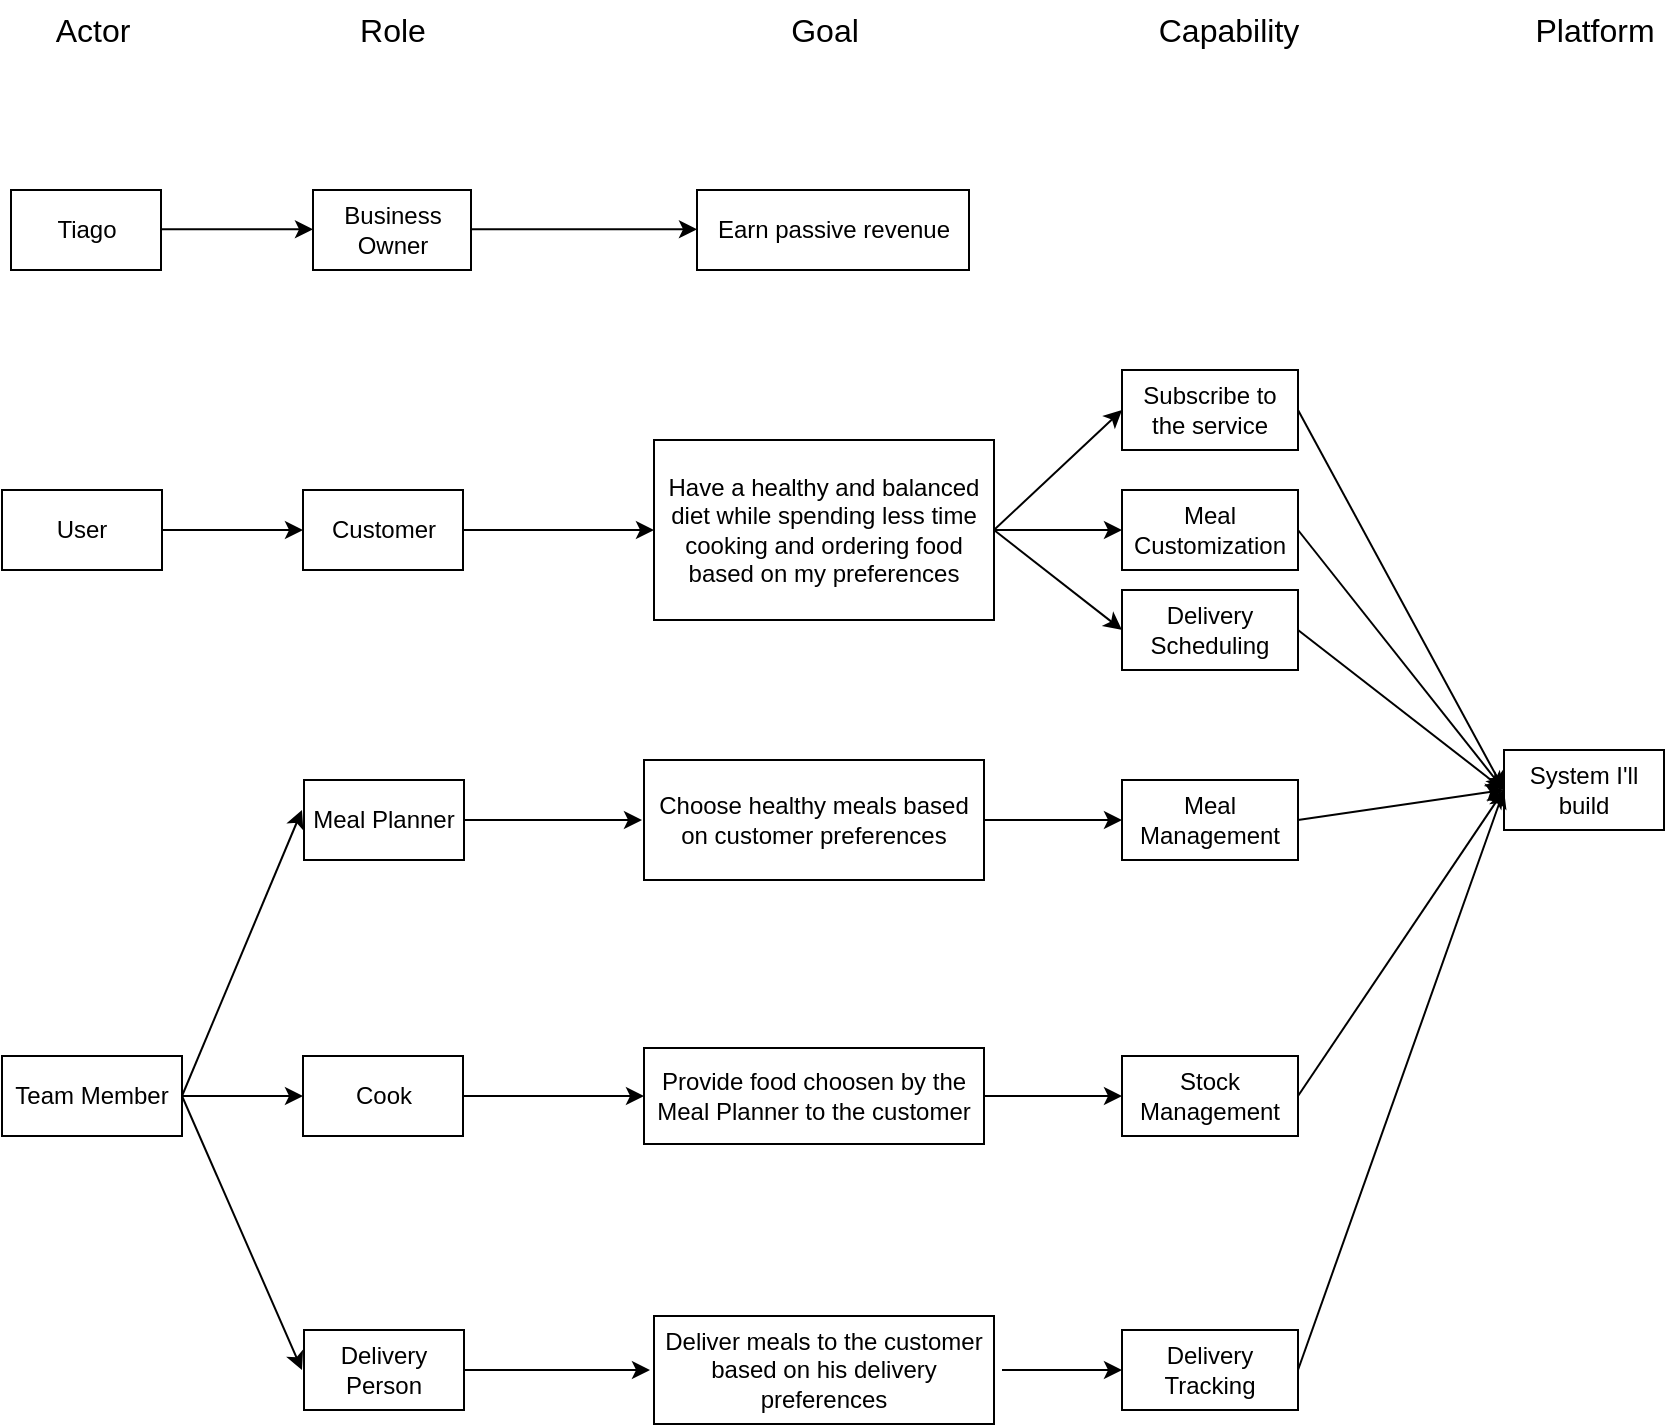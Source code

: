 <mxfile>
    <diagram id="5wb9LsfjwtE61m4QXlUO" name="Page-1">
        <mxGraphModel dx="637" dy="769" grid="1" gridSize="10" guides="1" tooltips="1" connect="1" arrows="1" fold="1" page="1" pageScale="1" pageWidth="3300" pageHeight="4681" math="0" shadow="0">
            <root>
                <mxCell id="0"/>
                <mxCell id="1" parent="0"/>
                <mxCell id="3" value="&lt;font style=&quot;font-size: 16px;&quot;&gt;Actor&lt;/font&gt;" style="text;html=1;align=center;verticalAlign=middle;resizable=0;points=[];autosize=1;strokeColor=none;fillColor=none;" parent="1" vertex="1">
                    <mxGeometry x="124.5" y="110" width="60" height="30" as="geometry"/>
                </mxCell>
                <mxCell id="5" value="&lt;font style=&quot;font-size: 16px;&quot;&gt;Role&lt;/font&gt;" style="text;html=1;align=center;verticalAlign=middle;resizable=0;points=[];autosize=1;strokeColor=none;fillColor=none;" parent="1" vertex="1">
                    <mxGeometry x="275" y="110" width="60" height="30" as="geometry"/>
                </mxCell>
                <mxCell id="6" value="&lt;font style=&quot;font-size: 16px;&quot;&gt;Goal&lt;/font&gt;" style="text;html=1;align=center;verticalAlign=middle;resizable=0;points=[];autosize=1;strokeColor=none;fillColor=none;" parent="1" vertex="1">
                    <mxGeometry x="490.5" y="110" width="60" height="30" as="geometry"/>
                </mxCell>
                <mxCell id="7" value="&lt;span style=&quot;font-size: 16px;&quot;&gt;Capability&lt;/span&gt;" style="text;html=1;align=center;verticalAlign=middle;resizable=0;points=[];autosize=1;strokeColor=none;fillColor=none;" parent="1" vertex="1">
                    <mxGeometry x="677.5" y="110" width="90" height="30" as="geometry"/>
                </mxCell>
                <mxCell id="8" value="&lt;font style=&quot;font-size: 16px;&quot;&gt;Platform&lt;/font&gt;" style="text;html=1;align=center;verticalAlign=middle;resizable=0;points=[];autosize=1;strokeColor=none;fillColor=none;" parent="1" vertex="1">
                    <mxGeometry x="865.5" y="110" width="80" height="30" as="geometry"/>
                </mxCell>
                <mxCell id="13" value="" style="edgeStyle=none;html=1;fontSize=16;" parent="1" edge="1">
                    <mxGeometry relative="1" as="geometry">
                        <mxPoint x="189.5" y="224.63" as="sourcePoint"/>
                        <mxPoint x="265.5" y="224.63" as="targetPoint"/>
                    </mxGeometry>
                </mxCell>
                <mxCell id="9" value="Tiago" style="whiteSpace=wrap;html=1;" parent="1" vertex="1">
                    <mxGeometry x="114.5" y="205" width="75" height="40" as="geometry"/>
                </mxCell>
                <mxCell id="16" value="" style="edgeStyle=none;html=1;fontSize=16;entryX=0;entryY=0.5;entryDx=0;entryDy=0;" parent="1" source="10" target="15" edge="1">
                    <mxGeometry relative="1" as="geometry">
                        <mxPoint x="240" y="375" as="targetPoint"/>
                    </mxGeometry>
                </mxCell>
                <mxCell id="10" value="User" style="whiteSpace=wrap;html=1;" parent="1" vertex="1">
                    <mxGeometry x="110" y="355" width="80" height="40" as="geometry"/>
                </mxCell>
                <mxCell id="56" value="" style="edgeStyle=none;html=1;" parent="1" edge="1">
                    <mxGeometry relative="1" as="geometry">
                        <mxPoint x="344.5" y="224.63" as="sourcePoint"/>
                        <mxPoint x="457.5" y="224.63" as="targetPoint"/>
                    </mxGeometry>
                </mxCell>
                <mxCell id="12" value="Business Owner" style="whiteSpace=wrap;html=1;" parent="1" vertex="1">
                    <mxGeometry x="265.5" y="205" width="79" height="40" as="geometry"/>
                </mxCell>
                <mxCell id="21" value="" style="edgeStyle=none;html=1;entryX=0;entryY=0.5;entryDx=0;entryDy=0;" parent="1" source="15" target="44" edge="1">
                    <mxGeometry relative="1" as="geometry">
                        <mxPoint x="433" y="375" as="targetPoint"/>
                    </mxGeometry>
                </mxCell>
                <mxCell id="15" value="Customer" style="whiteSpace=wrap;html=1;" parent="1" vertex="1">
                    <mxGeometry x="260.5" y="355" width="80" height="40" as="geometry"/>
                </mxCell>
                <mxCell id="18" value="System I'll build" style="whiteSpace=wrap;html=1;" parent="1" vertex="1">
                    <mxGeometry x="861" y="485" width="80" height="40" as="geometry"/>
                </mxCell>
                <mxCell id="33" style="edgeStyle=none;html=1;entryX=0;entryY=0.5;entryDx=0;entryDy=0;exitX=1;exitY=0.5;exitDx=0;exitDy=0;" parent="1" source="44" target="22" edge="1">
                    <mxGeometry relative="1" as="geometry">
                        <mxPoint x="600" y="364.121" as="sourcePoint"/>
                    </mxGeometry>
                </mxCell>
                <mxCell id="34" style="edgeStyle=none;html=1;entryX=0;entryY=0.5;entryDx=0;entryDy=0;exitX=1;exitY=0.5;exitDx=0;exitDy=0;" parent="1" source="44" target="23" edge="1">
                    <mxGeometry relative="1" as="geometry">
                        <mxPoint x="600" y="391.319" as="sourcePoint"/>
                    </mxGeometry>
                </mxCell>
                <mxCell id="59" style="edgeStyle=none;html=1;exitX=1;exitY=0.5;exitDx=0;exitDy=0;entryX=0;entryY=0.5;entryDx=0;entryDy=0;" parent="1" source="22" target="18" edge="1">
                    <mxGeometry relative="1" as="geometry"/>
                </mxCell>
                <mxCell id="22" value="Meal Customization" style="whiteSpace=wrap;html=1;" parent="1" vertex="1">
                    <mxGeometry x="670" y="355" width="88" height="40" as="geometry"/>
                </mxCell>
                <mxCell id="63" style="edgeStyle=none;html=1;exitX=1;exitY=0.5;exitDx=0;exitDy=0;entryX=0;entryY=0.5;entryDx=0;entryDy=0;" parent="1" source="23" target="18" edge="1">
                    <mxGeometry relative="1" as="geometry"/>
                </mxCell>
                <mxCell id="23" value="Delivery Scheduling" style="whiteSpace=wrap;html=1;" parent="1" vertex="1">
                    <mxGeometry x="670" y="405" width="88" height="40" as="geometry"/>
                </mxCell>
                <mxCell id="31" value="" style="edgeStyle=none;html=1;" parent="1" source="26" edge="1">
                    <mxGeometry relative="1" as="geometry">
                        <mxPoint x="434" y="795" as="targetPoint"/>
                    </mxGeometry>
                </mxCell>
                <mxCell id="26" value="Delivery Person" style="whiteSpace=wrap;html=1;" parent="1" vertex="1">
                    <mxGeometry x="261" y="775" width="80" height="40" as="geometry"/>
                </mxCell>
                <mxCell id="29" value="" style="edgeStyle=none;html=1;" parent="1" source="27" edge="1">
                    <mxGeometry relative="1" as="geometry">
                        <mxPoint x="430" y="520" as="targetPoint"/>
                    </mxGeometry>
                </mxCell>
                <mxCell id="27" value="Meal Planner" style="whiteSpace=wrap;html=1;" parent="1" vertex="1">
                    <mxGeometry x="261" y="500" width="80" height="40" as="geometry"/>
                </mxCell>
                <mxCell id="40" value="" style="edgeStyle=none;html=1;" parent="1" target="39" edge="1">
                    <mxGeometry relative="1" as="geometry">
                        <mxPoint x="599.5" y="520" as="sourcePoint"/>
                    </mxGeometry>
                </mxCell>
                <mxCell id="35" value="" style="edgeStyle=none;html=1;" parent="1" target="32" edge="1">
                    <mxGeometry relative="1" as="geometry">
                        <mxPoint x="610" y="795" as="sourcePoint"/>
                    </mxGeometry>
                </mxCell>
                <mxCell id="62" style="edgeStyle=none;html=1;exitX=1;exitY=0.5;exitDx=0;exitDy=0;entryX=0;entryY=0.5;entryDx=0;entryDy=0;" parent="1" source="32" target="18" edge="1">
                    <mxGeometry relative="1" as="geometry"/>
                </mxCell>
                <mxCell id="32" value="Delivery Tracking" style="whiteSpace=wrap;html=1;" parent="1" vertex="1">
                    <mxGeometry x="670" y="775" width="88" height="40" as="geometry"/>
                </mxCell>
                <mxCell id="37" style="edgeStyle=none;html=1;exitX=1;exitY=0.5;exitDx=0;exitDy=0;" parent="1" source="36" edge="1">
                    <mxGeometry relative="1" as="geometry">
                        <mxPoint x="260" y="515" as="targetPoint"/>
                    </mxGeometry>
                </mxCell>
                <mxCell id="38" style="edgeStyle=none;html=1;exitX=1;exitY=0.5;exitDx=0;exitDy=0;" parent="1" source="36" edge="1">
                    <mxGeometry relative="1" as="geometry">
                        <mxPoint x="260" y="795" as="targetPoint"/>
                    </mxGeometry>
                </mxCell>
                <mxCell id="43" value="" style="edgeStyle=none;html=1;exitX=1;exitY=0.5;exitDx=0;exitDy=0;" parent="1" source="36" target="42" edge="1">
                    <mxGeometry relative="1" as="geometry"/>
                </mxCell>
                <mxCell id="36" value="Team Member" style="whiteSpace=wrap;html=1;" parent="1" vertex="1">
                    <mxGeometry x="110" y="638" width="90" height="40" as="geometry"/>
                </mxCell>
                <mxCell id="60" style="edgeStyle=none;html=1;exitX=1;exitY=0.5;exitDx=0;exitDy=0;entryX=0;entryY=0.5;entryDx=0;entryDy=0;" parent="1" source="39" target="18" edge="1">
                    <mxGeometry relative="1" as="geometry">
                        <mxPoint x="854.5" y="505" as="targetPoint"/>
                    </mxGeometry>
                </mxCell>
                <mxCell id="39" value="Meal Management" style="whiteSpace=wrap;html=1;" parent="1" vertex="1">
                    <mxGeometry x="670" y="500" width="88" height="40" as="geometry"/>
                </mxCell>
                <mxCell id="51" value="" style="edgeStyle=none;html=1;" parent="1" source="42" target="50" edge="1">
                    <mxGeometry relative="1" as="geometry"/>
                </mxCell>
                <mxCell id="42" value="Cook" style="whiteSpace=wrap;html=1;" parent="1" vertex="1">
                    <mxGeometry x="260.5" y="638" width="80" height="40" as="geometry"/>
                </mxCell>
                <mxCell id="46" style="edgeStyle=none;html=1;exitX=1;exitY=0.5;exitDx=0;exitDy=0;entryX=0;entryY=0.5;entryDx=0;entryDy=0;" parent="1" source="44" target="45" edge="1">
                    <mxGeometry relative="1" as="geometry"/>
                </mxCell>
                <mxCell id="44" value="Have a healthy and balanced diet while spending less time cooking and ordering food based on my preferences" style="whiteSpace=wrap;html=1;" parent="1" vertex="1">
                    <mxGeometry x="436" y="330" width="170" height="90" as="geometry"/>
                </mxCell>
                <mxCell id="58" style="edgeStyle=none;html=1;exitX=1;exitY=0.5;exitDx=0;exitDy=0;entryX=0;entryY=0.5;entryDx=0;entryDy=0;" parent="1" source="45" target="18" edge="1">
                    <mxGeometry relative="1" as="geometry"/>
                </mxCell>
                <mxCell id="45" value="Subscribe to the service" style="whiteSpace=wrap;html=1;" parent="1" vertex="1">
                    <mxGeometry x="670" y="295" width="88" height="40" as="geometry"/>
                </mxCell>
                <mxCell id="49" value="Choose healthy meals based on customer preferences" style="whiteSpace=wrap;html=1;" parent="1" vertex="1">
                    <mxGeometry x="431" y="490" width="170" height="60" as="geometry"/>
                </mxCell>
                <mxCell id="53" value="" style="edgeStyle=none;html=1;" parent="1" source="50" target="52" edge="1">
                    <mxGeometry relative="1" as="geometry"/>
                </mxCell>
                <mxCell id="50" value="Provide food choosen by the Meal Planner to the customer" style="whiteSpace=wrap;html=1;" parent="1" vertex="1">
                    <mxGeometry x="431" y="634" width="170" height="48" as="geometry"/>
                </mxCell>
                <mxCell id="61" style="edgeStyle=none;html=1;exitX=1;exitY=0.5;exitDx=0;exitDy=0;entryX=0;entryY=0.5;entryDx=0;entryDy=0;" parent="1" source="52" target="18" edge="1">
                    <mxGeometry relative="1" as="geometry">
                        <mxPoint x="854.5" y="505" as="targetPoint"/>
                    </mxGeometry>
                </mxCell>
                <mxCell id="52" value="Stock Management" style="whiteSpace=wrap;html=1;" parent="1" vertex="1">
                    <mxGeometry x="670" y="638" width="88" height="40" as="geometry"/>
                </mxCell>
                <mxCell id="54" value="Deliver meals to the customer based on his delivery preferences" style="whiteSpace=wrap;html=1;" parent="1" vertex="1">
                    <mxGeometry x="436" y="768" width="170" height="54" as="geometry"/>
                </mxCell>
                <mxCell id="55" value="Earn passive revenue" style="whiteSpace=wrap;html=1;" parent="1" vertex="1">
                    <mxGeometry x="457.5" y="205" width="136" height="40" as="geometry"/>
                </mxCell>
            </root>
        </mxGraphModel>
    </diagram>
</mxfile>

